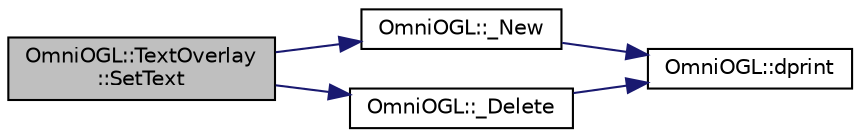 digraph "OmniOGL::TextOverlay::SetText"
{
  edge [fontname="Helvetica",fontsize="10",labelfontname="Helvetica",labelfontsize="10"];
  node [fontname="Helvetica",fontsize="10",shape=record];
  rankdir="LR";
  Node1 [label="OmniOGL::TextOverlay\l::SetText",height=0.2,width=0.4,color="black", fillcolor="grey75", style="filled" fontcolor="black"];
  Node1 -> Node2 [color="midnightblue",fontsize="10",style="solid",fontname="Helvetica"];
  Node2 [label="OmniOGL::_New",height=0.2,width=0.4,color="black", fillcolor="white", style="filled",URL="$namespace_omni_o_g_l.html#a5ab62a62556832433cb089126a643552",tooltip="A wrapper around the new[] keyword. Allocates the desired number of elements to the given pointer..."];
  Node2 -> Node3 [color="midnightblue",fontsize="10",style="solid",fontname="Helvetica"];
  Node3 [label="OmniOGL::dprint",height=0.2,width=0.4,color="black", fillcolor="white", style="filled",URL="$namespace_omni_o_g_l.html#a8f559408c62db097a1a918d7f58f4183",tooltip="A &quot;clone&quot; of the well-known &#39;printf()&#39; function, with the debug routed to the &#39;OutputDebugString()&#39;..."];
  Node1 -> Node4 [color="midnightblue",fontsize="10",style="solid",fontname="Helvetica"];
  Node4 [label="OmniOGL::_Delete",height=0.2,width=0.4,color="black", fillcolor="white", style="filled",URL="$namespace_omni_o_g_l.html#af63946c78a545b22592c173479c9e0e7",tooltip="A wrapper for the delete [] keyword. Always uses delete [], and not delete. para&gt;If #define RECORD_ME..."];
  Node4 -> Node3 [color="midnightblue",fontsize="10",style="solid",fontname="Helvetica"];
}
